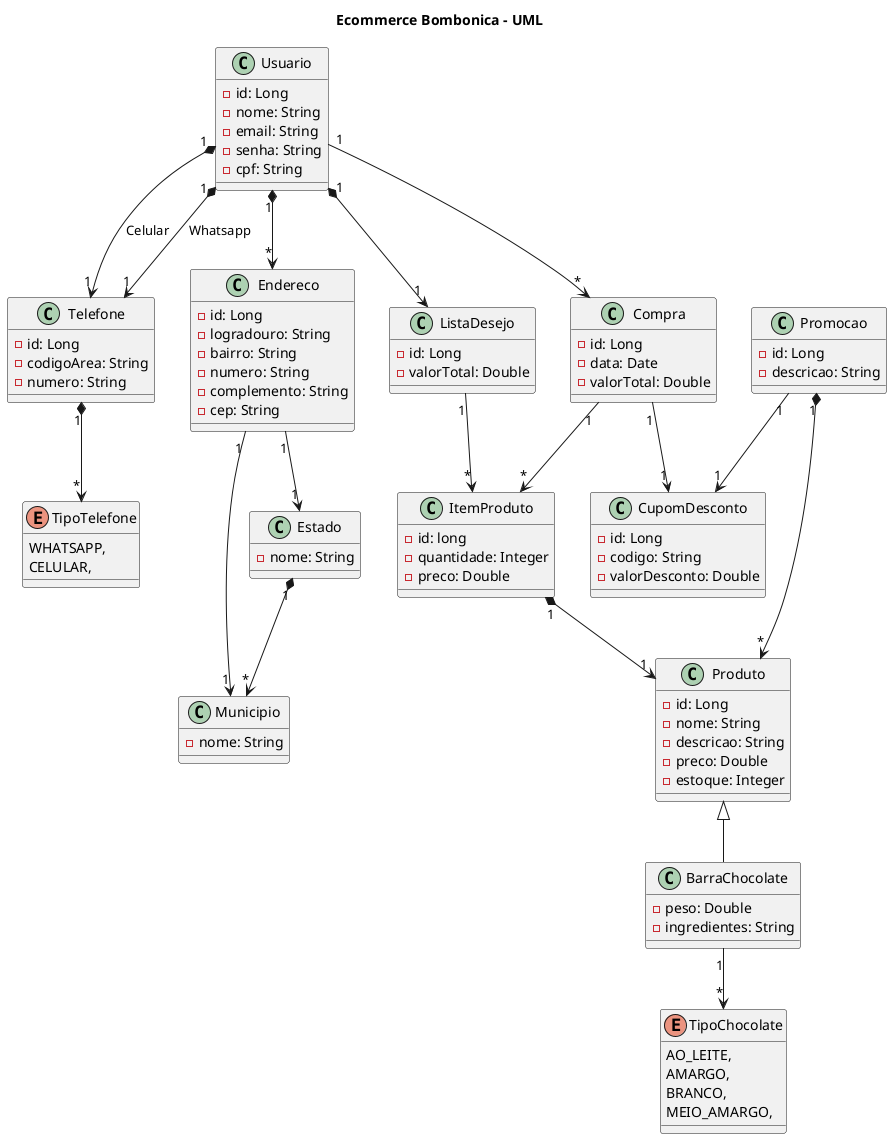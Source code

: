 @startuml Bombonica

    title Ecommerce Bombonica - UML

    class Usuario {
        - id: Long
        - nome: String
        - email: String
        - senha: String
        - cpf: String
       
    }

    class Telefone {
        - id: Long
        - codigoArea: String
        - numero: String
    }

    enum TipoTelefone {
        WHATSAPP,
        CELULAR,
    }

    class Endereco {
        - id: Long
        - logradouro: String
        - bairro: String
        - numero: String
        - complemento: String
        - cep: String
    }

    class Municipio{
        - nome: String
    }

    class Estado {
        - nome: String
    }

    class Compra {
        - id: Long
        - data: Date
        - valorTotal: Double 
    }

    class ItemProduto {
        - id: long
        - quantidade: Integer
        - preco: Double
    }

    class Produto {
        - id: Long
        - nome: String
        - descricao: String
        - preco: Double
        - estoque: Integer
    }

    class BarraChocolate {
        - peso: Double
        - ingredientes: String
    }

    enum TipoChocolate {
        AO_LEITE,
        AMARGO,
        BRANCO,
        MEIO_AMARGO,
    }

    class Promocao {
        - id: Long
        - descricao: String
    }

    class CupomDesconto {
        - id: Long
        - codigo: String
        - valorDesconto: Double
    }

    class ListaDesejo {
        - id: Long
        - valorTotal: Double
    }

    Usuario "1" *--> "1" Telefone: Whatsapp
    Usuario "1" *--> "1" Telefone: Celular
    Telefone "1" *--> "*" TipoTelefone

    Usuario "1" *--> "*" Endereco
    Endereco "1" --> "1" Municipio
    Endereco "1" --> "1" Estado
    Estado "1" *--> "*" Municipio

    Usuario "1" --> "*" Compra
    Compra "1" --> "*" ItemProduto
    ItemProduto "1" *--> "1" Produto
    BarraChocolate "1" --> "*" TipoChocolate 
    
    Produto <|-- BarraChocolate

    Usuario "1" *--> "1" ListaDesejo
    ListaDesejo "1" --> "*" ItemProduto 	
    Compra "1" --> "1" CupomDesconto
    Promocao "1" --> "1" CupomDesconto
    Promocao "1" *--> "*" Produto

@enduml